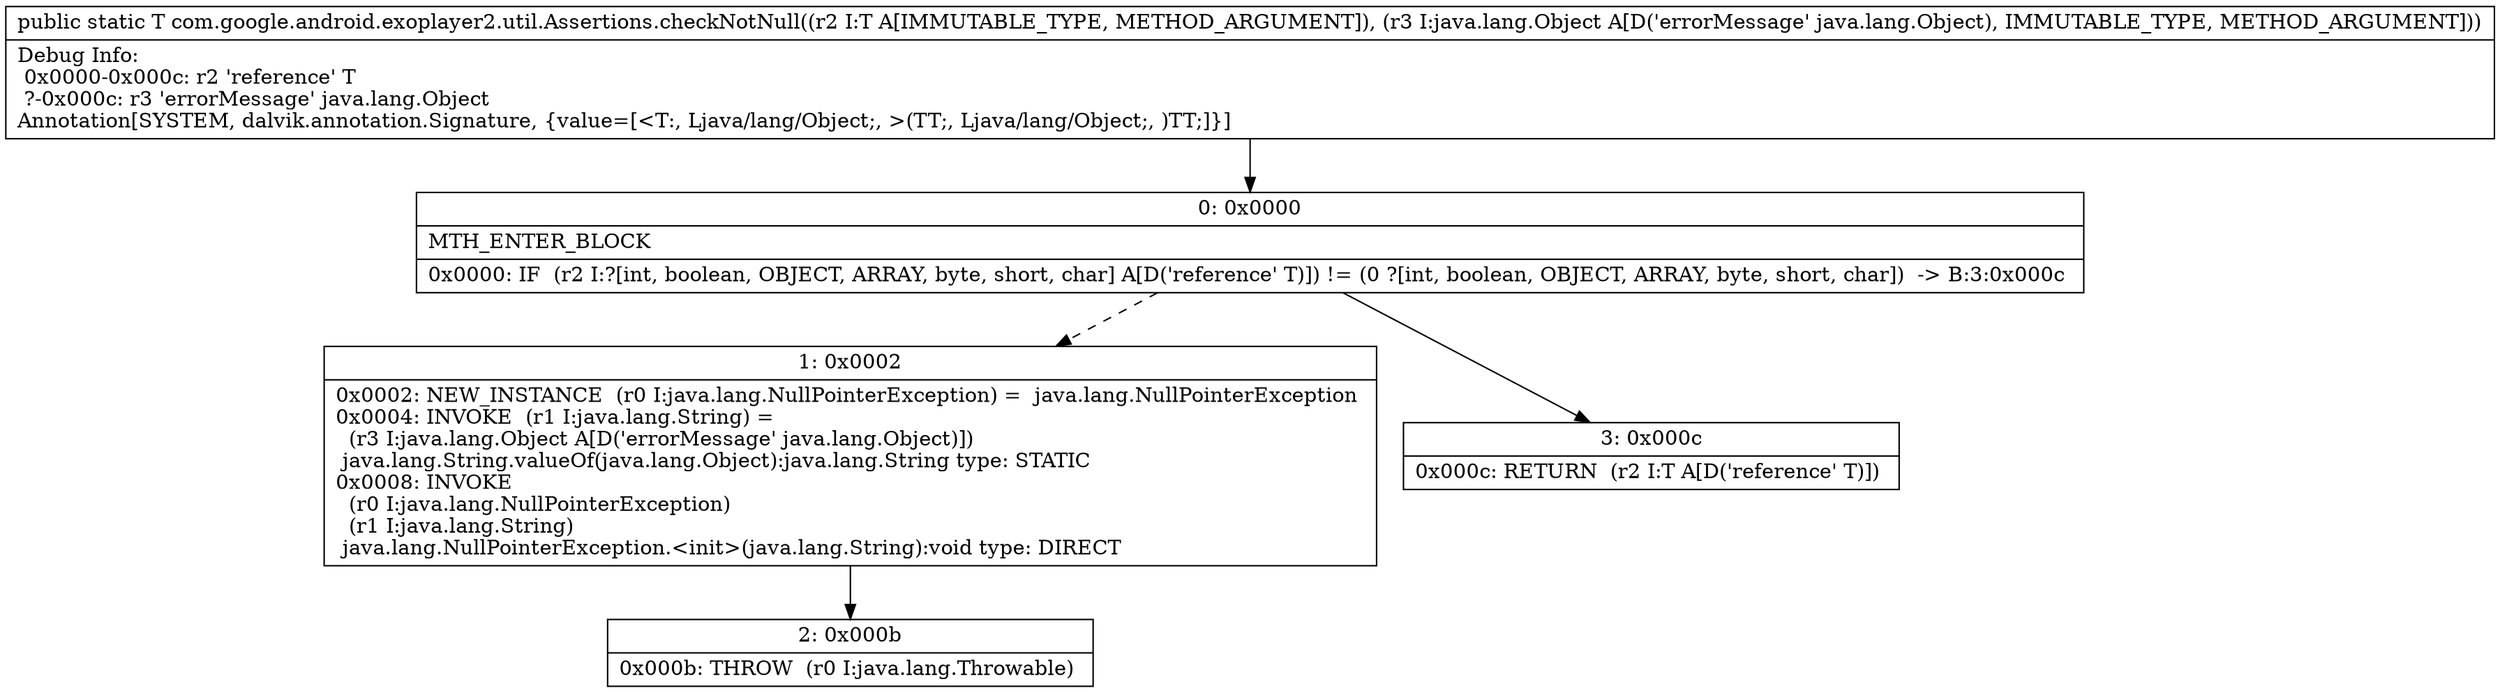 digraph "CFG forcom.google.android.exoplayer2.util.Assertions.checkNotNull(Ljava\/lang\/Object;Ljava\/lang\/Object;)Ljava\/lang\/Object;" {
Node_0 [shape=record,label="{0\:\ 0x0000|MTH_ENTER_BLOCK\l|0x0000: IF  (r2 I:?[int, boolean, OBJECT, ARRAY, byte, short, char] A[D('reference' T)]) != (0 ?[int, boolean, OBJECT, ARRAY, byte, short, char])  \-\> B:3:0x000c \l}"];
Node_1 [shape=record,label="{1\:\ 0x0002|0x0002: NEW_INSTANCE  (r0 I:java.lang.NullPointerException) =  java.lang.NullPointerException \l0x0004: INVOKE  (r1 I:java.lang.String) = \l  (r3 I:java.lang.Object A[D('errorMessage' java.lang.Object)])\l java.lang.String.valueOf(java.lang.Object):java.lang.String type: STATIC \l0x0008: INVOKE  \l  (r0 I:java.lang.NullPointerException)\l  (r1 I:java.lang.String)\l java.lang.NullPointerException.\<init\>(java.lang.String):void type: DIRECT \l}"];
Node_2 [shape=record,label="{2\:\ 0x000b|0x000b: THROW  (r0 I:java.lang.Throwable) \l}"];
Node_3 [shape=record,label="{3\:\ 0x000c|0x000c: RETURN  (r2 I:T A[D('reference' T)]) \l}"];
MethodNode[shape=record,label="{public static T com.google.android.exoplayer2.util.Assertions.checkNotNull((r2 I:T A[IMMUTABLE_TYPE, METHOD_ARGUMENT]), (r3 I:java.lang.Object A[D('errorMessage' java.lang.Object), IMMUTABLE_TYPE, METHOD_ARGUMENT]))  | Debug Info:\l  0x0000\-0x000c: r2 'reference' T\l  ?\-0x000c: r3 'errorMessage' java.lang.Object\lAnnotation[SYSTEM, dalvik.annotation.Signature, \{value=[\<T:, Ljava\/lang\/Object;, \>(TT;, Ljava\/lang\/Object;, )TT;]\}]\l}"];
MethodNode -> Node_0;
Node_0 -> Node_1[style=dashed];
Node_0 -> Node_3;
Node_1 -> Node_2;
}

